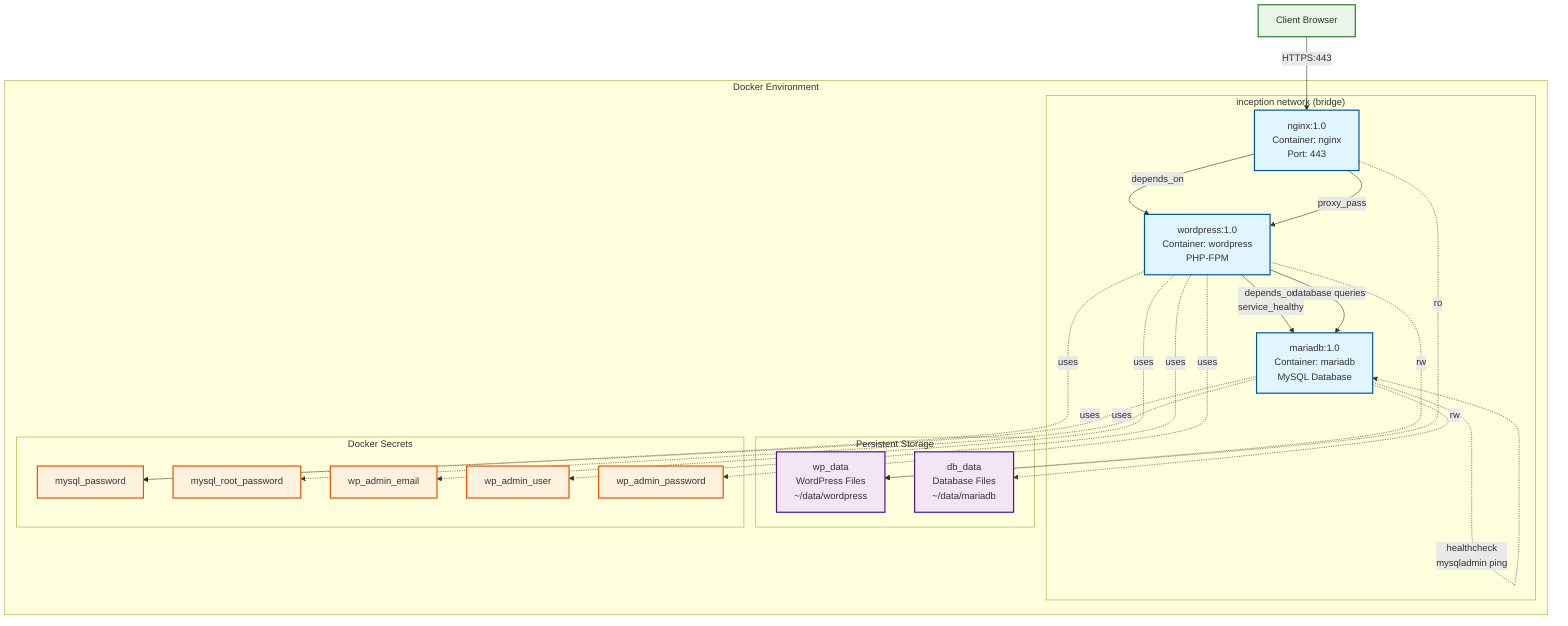 graph TB
    %% External Access
    Client[Client Browser] -->|HTTPS:443| Nginx

    %% Container Network
    subgraph Docker["Docker Environment"]
        subgraph Network["inception network (bridge)"]
            %% Services
            Nginx[nginx:1.0<br/>Container: nginx<br/>Port: 443]
            WordPress[wordpress:1.0<br/>Container: wordpress<br/>PHP-FPM]
            MariaDB[mariadb:1.0<br/>Container: mariadb<br/>MySQL Database]
        end

        %% Volumes
        subgraph Volumes["Persistent Storage"]
            WP_Vol[wp_data<br/>WordPress Files<br/>~/data/wordpress]
            DB_Vol[db_data<br/>Database Files<br/>~/data/mariadb]
        end

        %% Secrets
        subgraph Secrets["Docker Secrets"]
            MySQLPass[mysql_password]
            MySQLRoot[mysql_root_password]
            WPEmail[wp_admin_email]
            WPUser[wp_admin_user]
            WPPass[wp_admin_password]
        end
    end

    %% Service Dependencies
    Nginx -->|depends_on| WordPress
    WordPress -->|depends_on<br/>service_healthy| MariaDB

    %% Volume Mounts
    WordPress -.->|rw| WP_Vol
    Nginx -.->|ro| WP_Vol
    MariaDB -.->|rw| DB_Vol

    %% Secret Access
    WordPress -.->|uses| MySQLPass
    WordPress -.->|uses| WPEmail
    WordPress -.->|uses| WPUser
    WordPress -.->|uses| WPPass
    MariaDB -.->|uses| MySQLPass
    MariaDB -.->|uses| MySQLRoot

    %% Service Communication
    Nginx -->|proxy_pass| WordPress
    WordPress -->|database queries| MariaDB

    %% Health Checks
    MariaDB -.->|healthcheck<br/>mysqladmin ping| MariaDB

    %% Styling
    classDef service fill:#e1f5fe,stroke:#01579b,stroke-width:2px
    classDef volume fill:#f3e5f5,stroke:#4a148c,stroke-width:2px
    classDef secret fill:#fff3e0,stroke:#e65100,stroke-width:2px
    classDef external fill:#e8f5e8,stroke:#2e7d32,stroke-width:2px

    class Nginx,WordPress,MariaDB service
    class WP_Vol,DB_Vol volume
    class MySQLPass,MySQLRoot,WPEmail,WPUser,WPPass secret
    class Client external